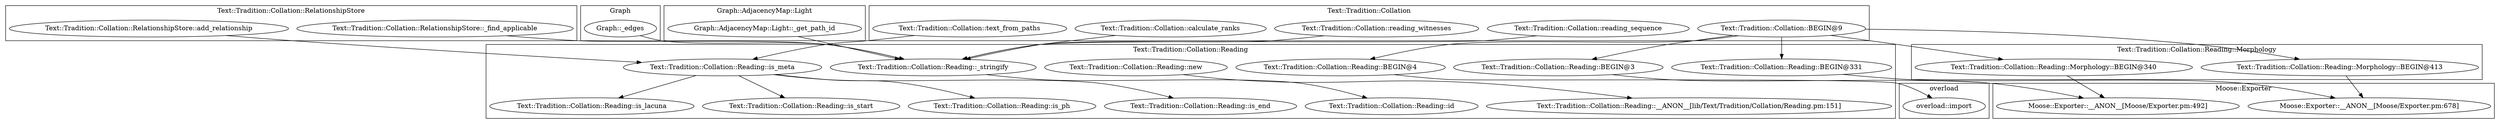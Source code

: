 digraph {
graph [overlap=false]
subgraph cluster_Text_Tradition_Collation {
	label="Text::Tradition::Collation";
	"Text::Tradition::Collation::text_from_paths";
	"Text::Tradition::Collation::reading_sequence";
	"Text::Tradition::Collation::reading_witnesses";
	"Text::Tradition::Collation::calculate_ranks";
	"Text::Tradition::Collation::BEGIN@9";
}
subgraph cluster_Text_Tradition_Collation_RelationshipStore {
	label="Text::Tradition::Collation::RelationshipStore";
	"Text::Tradition::Collation::RelationshipStore::_find_applicable";
	"Text::Tradition::Collation::RelationshipStore::add_relationship";
}
subgraph cluster_Text_Tradition_Collation_Reading {
	label="Text::Tradition::Collation::Reading";
	"Text::Tradition::Collation::Reading::is_lacuna";
	"Text::Tradition::Collation::Reading::is_start";
	"Text::Tradition::Collation::Reading::new";
	"Text::Tradition::Collation::Reading::is_meta";
	"Text::Tradition::Collation::Reading::BEGIN@4";
	"Text::Tradition::Collation::Reading::is_ph";
	"Text::Tradition::Collation::Reading::is_end";
	"Text::Tradition::Collation::Reading::__ANON__[lib/Text/Tradition/Collation/Reading.pm:151]";
	"Text::Tradition::Collation::Reading::_stringify";
	"Text::Tradition::Collation::Reading::BEGIN@331";
	"Text::Tradition::Collation::Reading::BEGIN@3";
	"Text::Tradition::Collation::Reading::id";
}
subgraph cluster_Graph {
	label="Graph";
	"Graph::_edges";
}
subgraph cluster_Text_Tradition_Collation_Reading_Morphology {
	label="Text::Tradition::Collation::Reading::Morphology";
	"Text::Tradition::Collation::Reading::Morphology::BEGIN@340";
	"Text::Tradition::Collation::Reading::Morphology::BEGIN@413";
}
subgraph cluster_overload {
	label="overload";
	"overload::import";
}
subgraph cluster_Moose_Exporter {
	label="Moose::Exporter";
	"Moose::Exporter::__ANON__[Moose/Exporter.pm:492]";
	"Moose::Exporter::__ANON__[Moose/Exporter.pm:678]";
}
subgraph cluster_Graph_AdjacencyMap_Light {
	label="Graph::AdjacencyMap::Light";
	"Graph::AdjacencyMap::Light::_get_path_id";
}
"Text::Tradition::Collation::Reading::BEGIN@4" -> "overload::import";
"Text::Tradition::Collation::BEGIN@9" -> "Text::Tradition::Collation::Reading::BEGIN@4";
"Text::Tradition::Collation::Reading::is_meta" -> "Text::Tradition::Collation::Reading::is_end";
"Text::Tradition::Collation::Reading::is_meta" -> "Text::Tradition::Collation::Reading::is_ph";
"Text::Tradition::Collation::BEGIN@9" -> "Text::Tradition::Collation::Reading::Morphology::BEGIN@340";
"Text::Tradition::Collation::BEGIN@9" -> "Text::Tradition::Collation::Reading::BEGIN@331";
"Text::Tradition::Collation::BEGIN@9" -> "Text::Tradition::Collation::Reading::BEGIN@3";
"Text::Tradition::Collation::Reading::Morphology::BEGIN@413" -> "Moose::Exporter::__ANON__[Moose/Exporter.pm:678]";
"Text::Tradition::Collation::Reading::BEGIN@331" -> "Moose::Exporter::__ANON__[Moose/Exporter.pm:678]";
"Text::Tradition::Collation::Reading::Morphology::BEGIN@340" -> "Moose::Exporter::__ANON__[Moose/Exporter.pm:492]";
"Text::Tradition::Collation::Reading::BEGIN@3" -> "Moose::Exporter::__ANON__[Moose/Exporter.pm:492]";
"Text::Tradition::Collation::Reading::is_meta" -> "Text::Tradition::Collation::Reading::is_start";
"Text::Tradition::Collation::Reading::_stringify" -> "Text::Tradition::Collation::Reading::id";
"Text::Tradition::Collation::text_from_paths" -> "Text::Tradition::Collation::Reading::is_meta";
"Text::Tradition::Collation::RelationshipStore::add_relationship" -> "Text::Tradition::Collation::Reading::is_meta";
"Text::Tradition::Collation::reading_witnesses" -> "Text::Tradition::Collation::Reading::_stringify";
"Text::Tradition::Collation::reading_sequence" -> "Text::Tradition::Collation::Reading::_stringify";
"Graph::_edges" -> "Text::Tradition::Collation::Reading::_stringify";
"Text::Tradition::Collation::calculate_ranks" -> "Text::Tradition::Collation::Reading::_stringify";
"Graph::AdjacencyMap::Light::_get_path_id" -> "Text::Tradition::Collation::Reading::_stringify";
"Text::Tradition::Collation::RelationshipStore::_find_applicable" -> "Text::Tradition::Collation::Reading::_stringify";
"Text::Tradition::Collation::Reading::new" -> "Text::Tradition::Collation::Reading::__ANON__[lib/Text/Tradition/Collation/Reading.pm:151]";
"Text::Tradition::Collation::BEGIN@9" -> "Text::Tradition::Collation::Reading::Morphology::BEGIN@413";
"Text::Tradition::Collation::Reading::is_meta" -> "Text::Tradition::Collation::Reading::is_lacuna";
}
